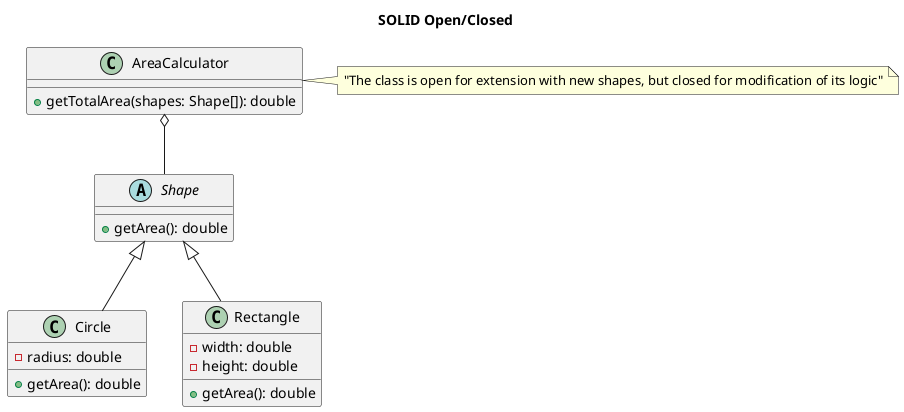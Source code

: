 @startuml

title SOLID Open/Closed

abstract class Shape {
  +getArea(): double
}

class Circle {
  -radius: double
  +getArea(): double
}

class Rectangle {
  -width: double
  -height: double
  +getArea(): double
}

class AreaCalculator {
  +getTotalArea(shapes: Shape[]): double
}

Shape <|-- Circle
Shape <|-- Rectangle

AreaCalculator o-- Shape

note right of AreaCalculator
  "The class is open for extension with new shapes, but closed for modification of its logic"
end note

@enduml